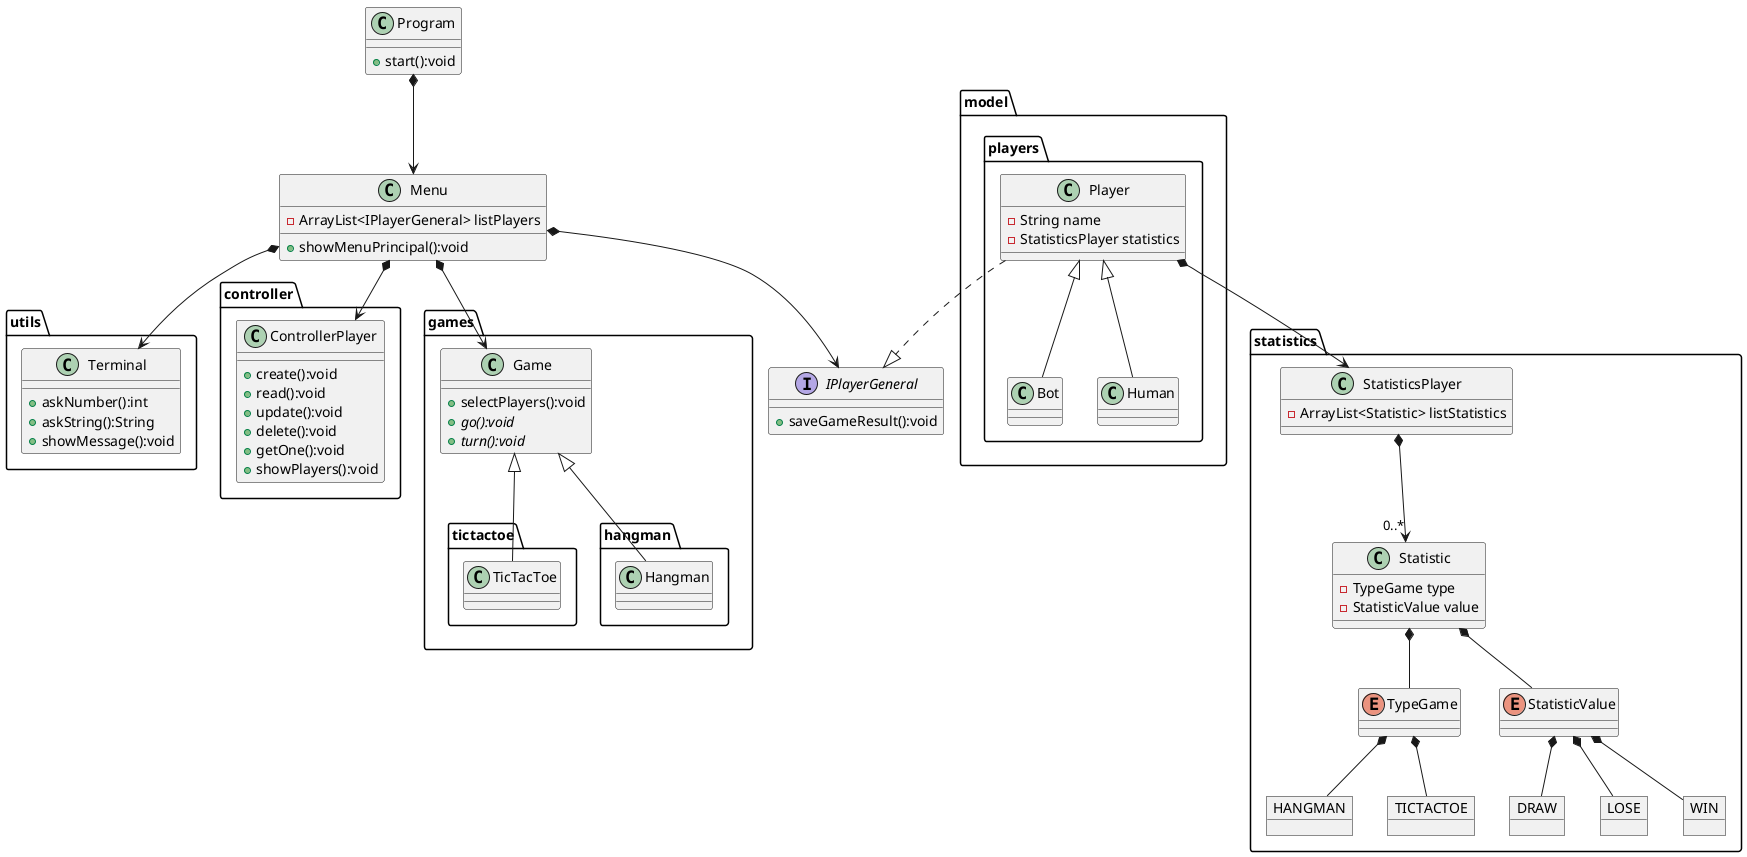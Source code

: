 @startuml ClassHangman

class Program {
    +start():void
}

class Menu {
    -ArrayList<IPlayerGeneral> listPlayers
    +showMenuPrincipal():void
}

interface IPlayerGeneral{
    +saveGameResult():void
}

package utils {

    class Terminal {
        +askNumber():int
        +askString():String
        +showMessage():void
    }

}

package controller {

    class ControllerPlayer{
        +create():void
        +read():void
        +update():void
        +delete():void
        +getOne():void
        +showPlayers():void
    }

}

package model {

    package players {

        class Player {
            -String name
            -StatisticsPlayer statistics
        }

        class Bot {

        }

        class Human {

        }

    }

}

package games {

    class Game{
        +selectPlayers():void
        +{abstract}go():void
        +{abstract}turn():void
    }

    package tictactoe{

        class TicTacToe{
        }

    }

    package hangman {

        class Hangman{
        }

    }

}

package statistics {

    class StatisticsPlayer {
        -ArrayList<Statistic> listStatistics
    }

    class Statistic {
        -TypeGame type
        -StatisticValue value
    }

    enum TypeGame {}
    object HANGMAN
    object TICTACTOE

    enum StatisticValue {}
    object DRAW
    object LOSE
    object WIN

}



Program *--> Menu

Menu *--> Terminal
Menu *--> ControllerPlayer
Menu *--> Game
Menu *--> IPlayerGeneral

Hangman -up-|> Game
TicTacToe -up-|> Game 

Player *--> StatisticsPlayer
StatisticsPlayer *--> "0..*" Statistic

Bot -up-|> Player
Human -up-|> Player

Player ..|> IPlayerGeneral

Statistic *-- TypeGame
TypeGame *-- HANGMAN 
TypeGame *-- TICTACTOE

Statistic *-- StatisticValue
StatisticValue *-- DRAW
StatisticValue *-- LOSE 
StatisticValue *-- WIN


@enduml
